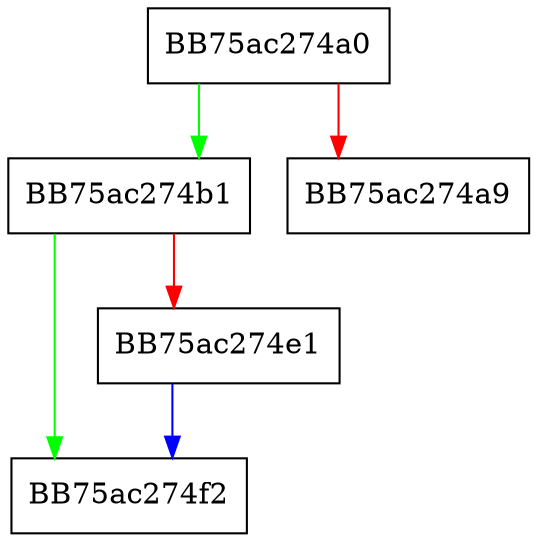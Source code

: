 digraph ZSTD_getcBlockSize {
  node [shape="box"];
  graph [splines=ortho];
  BB75ac274a0 -> BB75ac274b1 [color="green"];
  BB75ac274a0 -> BB75ac274a9 [color="red"];
  BB75ac274b1 -> BB75ac274f2 [color="green"];
  BB75ac274b1 -> BB75ac274e1 [color="red"];
  BB75ac274e1 -> BB75ac274f2 [color="blue"];
}